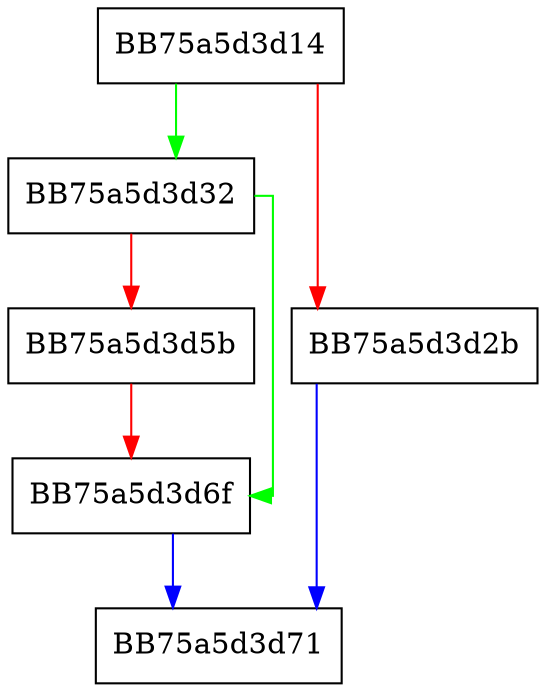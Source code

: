 digraph TryUsing {
  node [shape="box"];
  graph [splines=ortho];
  BB75a5d3d14 -> BB75a5d3d32 [color="green"];
  BB75a5d3d14 -> BB75a5d3d2b [color="red"];
  BB75a5d3d2b -> BB75a5d3d71 [color="blue"];
  BB75a5d3d32 -> BB75a5d3d6f [color="green"];
  BB75a5d3d32 -> BB75a5d3d5b [color="red"];
  BB75a5d3d5b -> BB75a5d3d6f [color="red"];
  BB75a5d3d6f -> BB75a5d3d71 [color="blue"];
}